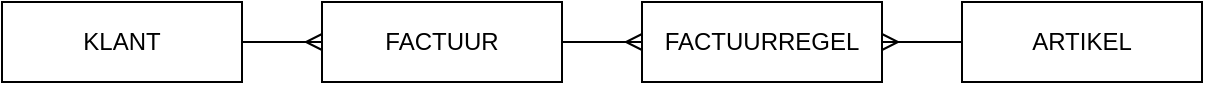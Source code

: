 <mxfile version="14.6.13" type="device"><diagram id="Azm2b8-4aX2uKpOZJ5hR" name="Page-1"><mxGraphModel dx="1086" dy="806" grid="1" gridSize="10" guides="1" tooltips="1" connect="1" arrows="1" fold="1" page="1" pageScale="1" pageWidth="827" pageHeight="1169" math="0" shadow="0"><root><mxCell id="0"/><mxCell id="1" parent="0"/><mxCell id="E37uCoIvakXloeQWZm7p-3" value="" style="edgeStyle=orthogonalEdgeStyle;rounded=0;orthogonalLoop=1;jettySize=auto;html=1;endArrow=ERmany;endFill=0;" parent="1" source="E37uCoIvakXloeQWZm7p-1" target="E37uCoIvakXloeQWZm7p-2" edge="1"><mxGeometry relative="1" as="geometry"/></mxCell><mxCell id="E37uCoIvakXloeQWZm7p-1" value="KLANT" style="rounded=0;whiteSpace=wrap;html=1;" parent="1" vertex="1"><mxGeometry x="40" y="40" width="120" height="40" as="geometry"/></mxCell><mxCell id="E37uCoIvakXloeQWZm7p-5" value="" style="edgeStyle=orthogonalEdgeStyle;rounded=0;orthogonalLoop=1;jettySize=auto;html=1;endArrow=ERmany;endFill=0;" parent="1" source="E37uCoIvakXloeQWZm7p-2" target="E37uCoIvakXloeQWZm7p-4" edge="1"><mxGeometry relative="1" as="geometry"/></mxCell><mxCell id="E37uCoIvakXloeQWZm7p-2" value="FACTUUR" style="rounded=0;whiteSpace=wrap;html=1;" parent="1" vertex="1"><mxGeometry x="200" y="40" width="120" height="40" as="geometry"/></mxCell><mxCell id="E37uCoIvakXloeQWZm7p-8" value="" style="edgeStyle=orthogonalEdgeStyle;rounded=0;orthogonalLoop=1;jettySize=auto;html=1;startArrow=ERmany;startFill=0;endArrow=none;endFill=0;" parent="1" source="E37uCoIvakXloeQWZm7p-4" target="E37uCoIvakXloeQWZm7p-7" edge="1"><mxGeometry relative="1" as="geometry"/></mxCell><mxCell id="E37uCoIvakXloeQWZm7p-4" value="FACTUURREGEL" style="rounded=0;whiteSpace=wrap;html=1;" parent="1" vertex="1"><mxGeometry x="360" y="40" width="120" height="40" as="geometry"/></mxCell><mxCell id="E37uCoIvakXloeQWZm7p-7" value="ARTIKEL" style="rounded=0;whiteSpace=wrap;html=1;" parent="1" vertex="1"><mxGeometry x="520" y="40" width="120" height="40" as="geometry"/></mxCell></root></mxGraphModel></diagram></mxfile>